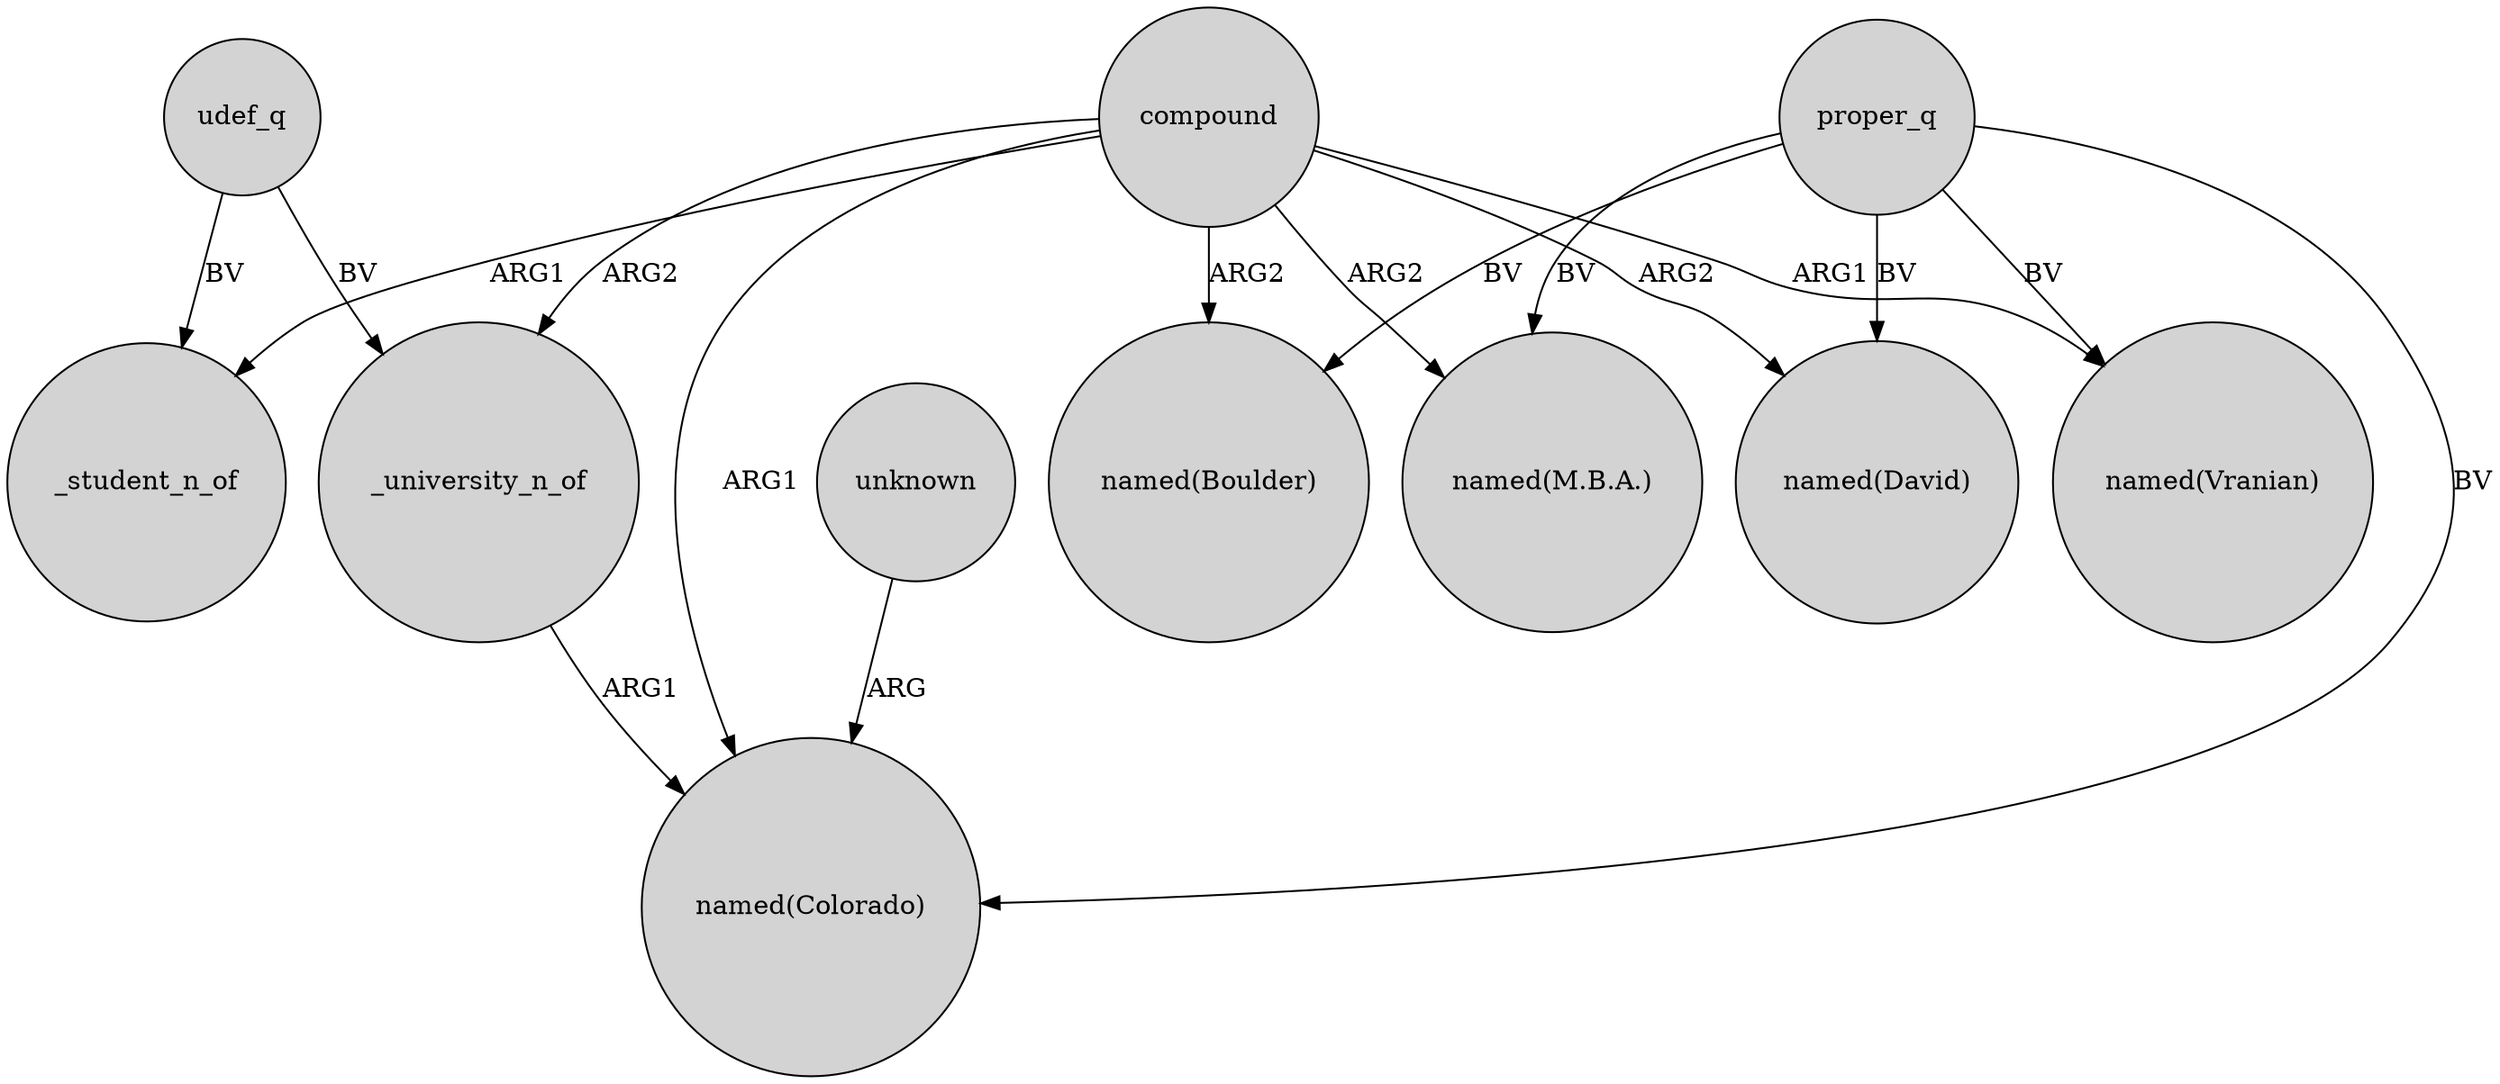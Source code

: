 digraph {
	node [shape=circle style=filled]
	_university_n_of -> "named(Colorado)" [label=ARG1]
	compound -> "named(M.B.A.)" [label=ARG2]
	compound -> "named(Colorado)" [label=ARG1]
	compound -> _student_n_of [label=ARG1]
	compound -> _university_n_of [label=ARG2]
	compound -> "named(Vranian)" [label=ARG1]
	proper_q -> "named(Colorado)" [label=BV]
	compound -> "named(David)" [label=ARG2]
	proper_q -> "named(Boulder)" [label=BV]
	proper_q -> "named(David)" [label=BV]
	compound -> "named(Boulder)" [label=ARG2]
	udef_q -> _university_n_of [label=BV]
	unknown -> "named(Colorado)" [label=ARG]
	proper_q -> "named(M.B.A.)" [label=BV]
	proper_q -> "named(Vranian)" [label=BV]
	udef_q -> _student_n_of [label=BV]
}
